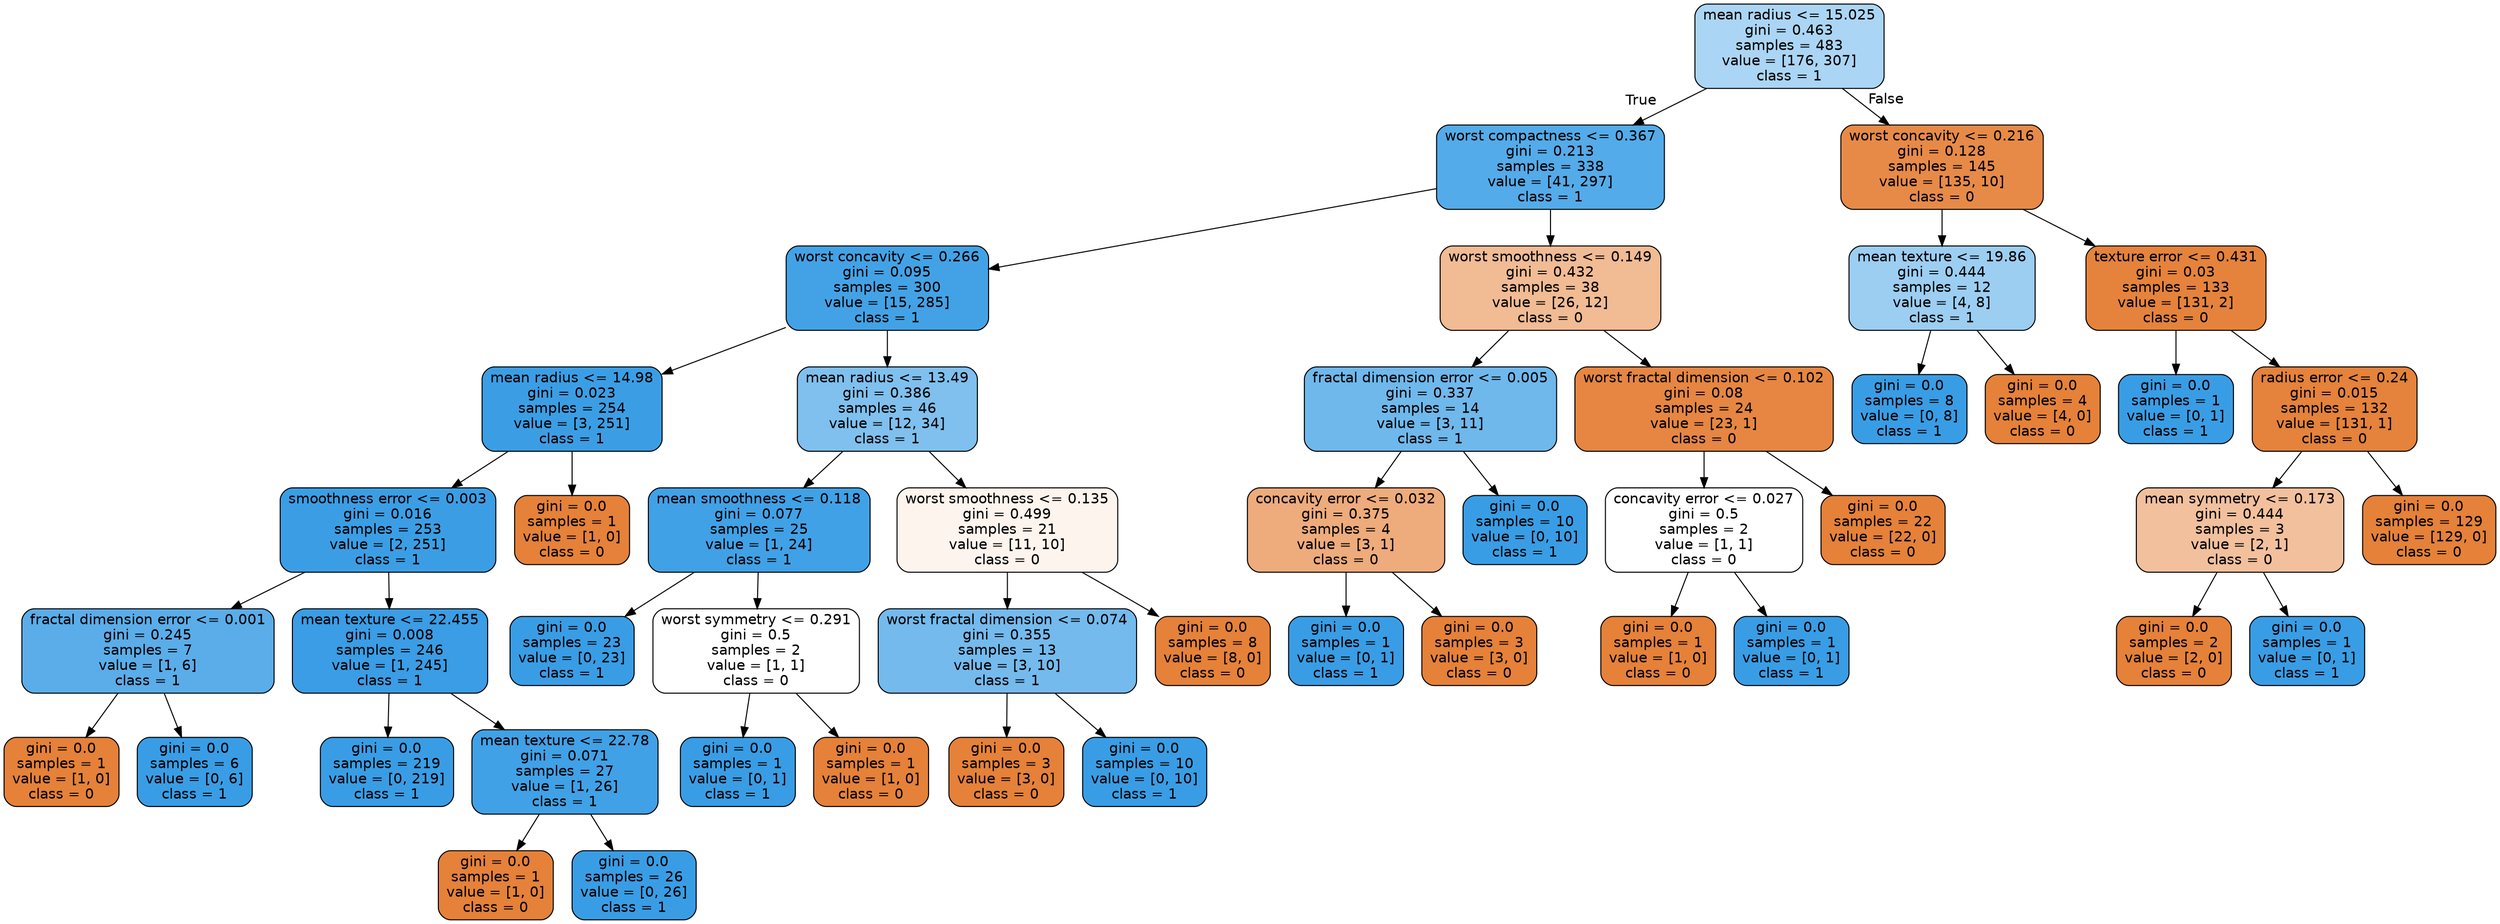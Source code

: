 digraph Tree {
node [shape=box, style="filled, rounded", color="black", fontname="helvetica"] ;
edge [fontname="helvetica"] ;
0 [label="mean radius <= 15.025\ngini = 0.463\nsamples = 483\nvalue = [176, 307]\nclass = 1", fillcolor="#abd5f4"] ;
1 [label="worst compactness <= 0.367\ngini = 0.213\nsamples = 338\nvalue = [41, 297]\nclass = 1", fillcolor="#54abe9"] ;
0 -> 1 [labeldistance=2.5, labelangle=45, headlabel="True"] ;
2 [label="worst concavity <= 0.266\ngini = 0.095\nsamples = 300\nvalue = [15, 285]\nclass = 1", fillcolor="#43a2e6"] ;
1 -> 2 ;
3 [label="mean radius <= 14.98\ngini = 0.023\nsamples = 254\nvalue = [3, 251]\nclass = 1", fillcolor="#3b9ee5"] ;
2 -> 3 ;
4 [label="smoothness error <= 0.003\ngini = 0.016\nsamples = 253\nvalue = [2, 251]\nclass = 1", fillcolor="#3b9ee5"] ;
3 -> 4 ;
5 [label="fractal dimension error <= 0.001\ngini = 0.245\nsamples = 7\nvalue = [1, 6]\nclass = 1", fillcolor="#5aade9"] ;
4 -> 5 ;
6 [label="gini = 0.0\nsamples = 1\nvalue = [1, 0]\nclass = 0", fillcolor="#e58139"] ;
5 -> 6 ;
7 [label="gini = 0.0\nsamples = 6\nvalue = [0, 6]\nclass = 1", fillcolor="#399de5"] ;
5 -> 7 ;
8 [label="mean texture <= 22.455\ngini = 0.008\nsamples = 246\nvalue = [1, 245]\nclass = 1", fillcolor="#3a9de5"] ;
4 -> 8 ;
9 [label="gini = 0.0\nsamples = 219\nvalue = [0, 219]\nclass = 1", fillcolor="#399de5"] ;
8 -> 9 ;
10 [label="mean texture <= 22.78\ngini = 0.071\nsamples = 27\nvalue = [1, 26]\nclass = 1", fillcolor="#41a1e6"] ;
8 -> 10 ;
11 [label="gini = 0.0\nsamples = 1\nvalue = [1, 0]\nclass = 0", fillcolor="#e58139"] ;
10 -> 11 ;
12 [label="gini = 0.0\nsamples = 26\nvalue = [0, 26]\nclass = 1", fillcolor="#399de5"] ;
10 -> 12 ;
13 [label="gini = 0.0\nsamples = 1\nvalue = [1, 0]\nclass = 0", fillcolor="#e58139"] ;
3 -> 13 ;
14 [label="mean radius <= 13.49\ngini = 0.386\nsamples = 46\nvalue = [12, 34]\nclass = 1", fillcolor="#7fc0ee"] ;
2 -> 14 ;
15 [label="mean smoothness <= 0.118\ngini = 0.077\nsamples = 25\nvalue = [1, 24]\nclass = 1", fillcolor="#41a1e6"] ;
14 -> 15 ;
16 [label="gini = 0.0\nsamples = 23\nvalue = [0, 23]\nclass = 1", fillcolor="#399de5"] ;
15 -> 16 ;
17 [label="worst symmetry <= 0.291\ngini = 0.5\nsamples = 2\nvalue = [1, 1]\nclass = 0", fillcolor="#ffffff"] ;
15 -> 17 ;
18 [label="gini = 0.0\nsamples = 1\nvalue = [0, 1]\nclass = 1", fillcolor="#399de5"] ;
17 -> 18 ;
19 [label="gini = 0.0\nsamples = 1\nvalue = [1, 0]\nclass = 0", fillcolor="#e58139"] ;
17 -> 19 ;
20 [label="worst smoothness <= 0.135\ngini = 0.499\nsamples = 21\nvalue = [11, 10]\nclass = 0", fillcolor="#fdf4ed"] ;
14 -> 20 ;
21 [label="worst fractal dimension <= 0.074\ngini = 0.355\nsamples = 13\nvalue = [3, 10]\nclass = 1", fillcolor="#74baed"] ;
20 -> 21 ;
22 [label="gini = 0.0\nsamples = 3\nvalue = [3, 0]\nclass = 0", fillcolor="#e58139"] ;
21 -> 22 ;
23 [label="gini = 0.0\nsamples = 10\nvalue = [0, 10]\nclass = 1", fillcolor="#399de5"] ;
21 -> 23 ;
24 [label="gini = 0.0\nsamples = 8\nvalue = [8, 0]\nclass = 0", fillcolor="#e58139"] ;
20 -> 24 ;
25 [label="worst smoothness <= 0.149\ngini = 0.432\nsamples = 38\nvalue = [26, 12]\nclass = 0", fillcolor="#f1bb94"] ;
1 -> 25 ;
26 [label="fractal dimension error <= 0.005\ngini = 0.337\nsamples = 14\nvalue = [3, 11]\nclass = 1", fillcolor="#6fb8ec"] ;
25 -> 26 ;
27 [label="concavity error <= 0.032\ngini = 0.375\nsamples = 4\nvalue = [3, 1]\nclass = 0", fillcolor="#eeab7b"] ;
26 -> 27 ;
28 [label="gini = 0.0\nsamples = 1\nvalue = [0, 1]\nclass = 1", fillcolor="#399de5"] ;
27 -> 28 ;
29 [label="gini = 0.0\nsamples = 3\nvalue = [3, 0]\nclass = 0", fillcolor="#e58139"] ;
27 -> 29 ;
30 [label="gini = 0.0\nsamples = 10\nvalue = [0, 10]\nclass = 1", fillcolor="#399de5"] ;
26 -> 30 ;
31 [label="worst fractal dimension <= 0.102\ngini = 0.08\nsamples = 24\nvalue = [23, 1]\nclass = 0", fillcolor="#e68642"] ;
25 -> 31 ;
32 [label="concavity error <= 0.027\ngini = 0.5\nsamples = 2\nvalue = [1, 1]\nclass = 0", fillcolor="#ffffff"] ;
31 -> 32 ;
33 [label="gini = 0.0\nsamples = 1\nvalue = [1, 0]\nclass = 0", fillcolor="#e58139"] ;
32 -> 33 ;
34 [label="gini = 0.0\nsamples = 1\nvalue = [0, 1]\nclass = 1", fillcolor="#399de5"] ;
32 -> 34 ;
35 [label="gini = 0.0\nsamples = 22\nvalue = [22, 0]\nclass = 0", fillcolor="#e58139"] ;
31 -> 35 ;
36 [label="worst concavity <= 0.216\ngini = 0.128\nsamples = 145\nvalue = [135, 10]\nclass = 0", fillcolor="#e78a48"] ;
0 -> 36 [labeldistance=2.5, labelangle=-45, headlabel="False"] ;
37 [label="mean texture <= 19.86\ngini = 0.444\nsamples = 12\nvalue = [4, 8]\nclass = 1", fillcolor="#9ccef2"] ;
36 -> 37 ;
38 [label="gini = 0.0\nsamples = 8\nvalue = [0, 8]\nclass = 1", fillcolor="#399de5"] ;
37 -> 38 ;
39 [label="gini = 0.0\nsamples = 4\nvalue = [4, 0]\nclass = 0", fillcolor="#e58139"] ;
37 -> 39 ;
40 [label="texture error <= 0.431\ngini = 0.03\nsamples = 133\nvalue = [131, 2]\nclass = 0", fillcolor="#e5833c"] ;
36 -> 40 ;
41 [label="gini = 0.0\nsamples = 1\nvalue = [0, 1]\nclass = 1", fillcolor="#399de5"] ;
40 -> 41 ;
42 [label="radius error <= 0.24\ngini = 0.015\nsamples = 132\nvalue = [131, 1]\nclass = 0", fillcolor="#e5823b"] ;
40 -> 42 ;
43 [label="mean symmetry <= 0.173\ngini = 0.444\nsamples = 3\nvalue = [2, 1]\nclass = 0", fillcolor="#f2c09c"] ;
42 -> 43 ;
44 [label="gini = 0.0\nsamples = 2\nvalue = [2, 0]\nclass = 0", fillcolor="#e58139"] ;
43 -> 44 ;
45 [label="gini = 0.0\nsamples = 1\nvalue = [0, 1]\nclass = 1", fillcolor="#399de5"] ;
43 -> 45 ;
46 [label="gini = 0.0\nsamples = 129\nvalue = [129, 0]\nclass = 0", fillcolor="#e58139"] ;
42 -> 46 ;
}